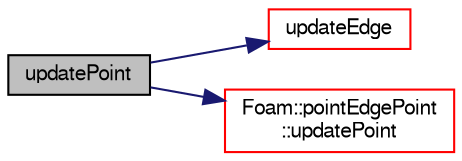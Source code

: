digraph "updatePoint"
{
  bgcolor="transparent";
  edge [fontname="FreeSans",fontsize="10",labelfontname="FreeSans",labelfontsize="10"];
  node [fontname="FreeSans",fontsize="10",shape=record];
  rankdir="LR";
  Node214 [label="updatePoint",height=0.2,width=0.4,color="black", fillcolor="grey75", style="filled", fontcolor="black"];
  Node214 -> Node215 [color="midnightblue",fontsize="10",style="solid",fontname="FreeSans"];
  Node215 [label="updateEdge",height=0.2,width=0.4,color="red",URL="$a24634.html#a5906da6145c98579f75b112ec32aa995",tooltip="Influence of point on edge. "];
  Node214 -> Node270 [color="midnightblue",fontsize="10",style="solid",fontname="FreeSans"];
  Node270 [label="Foam::pointEdgePoint\l::updatePoint",height=0.2,width=0.4,color="red",URL="$a24850.html#a7856b246866db8d66ce79127f0044a8d",tooltip="Influence of edge on point. "];
}
